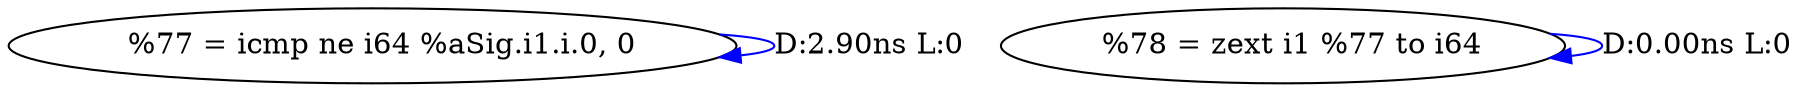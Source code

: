 digraph {
Node0x34927d0[label="  %77 = icmp ne i64 %aSig.i1.i.0, 0"];
Node0x34927d0 -> Node0x34927d0[label="D:2.90ns L:0",color=blue];
Node0x34928b0[label="  %78 = zext i1 %77 to i64"];
Node0x34928b0 -> Node0x34928b0[label="D:0.00ns L:0",color=blue];
}
